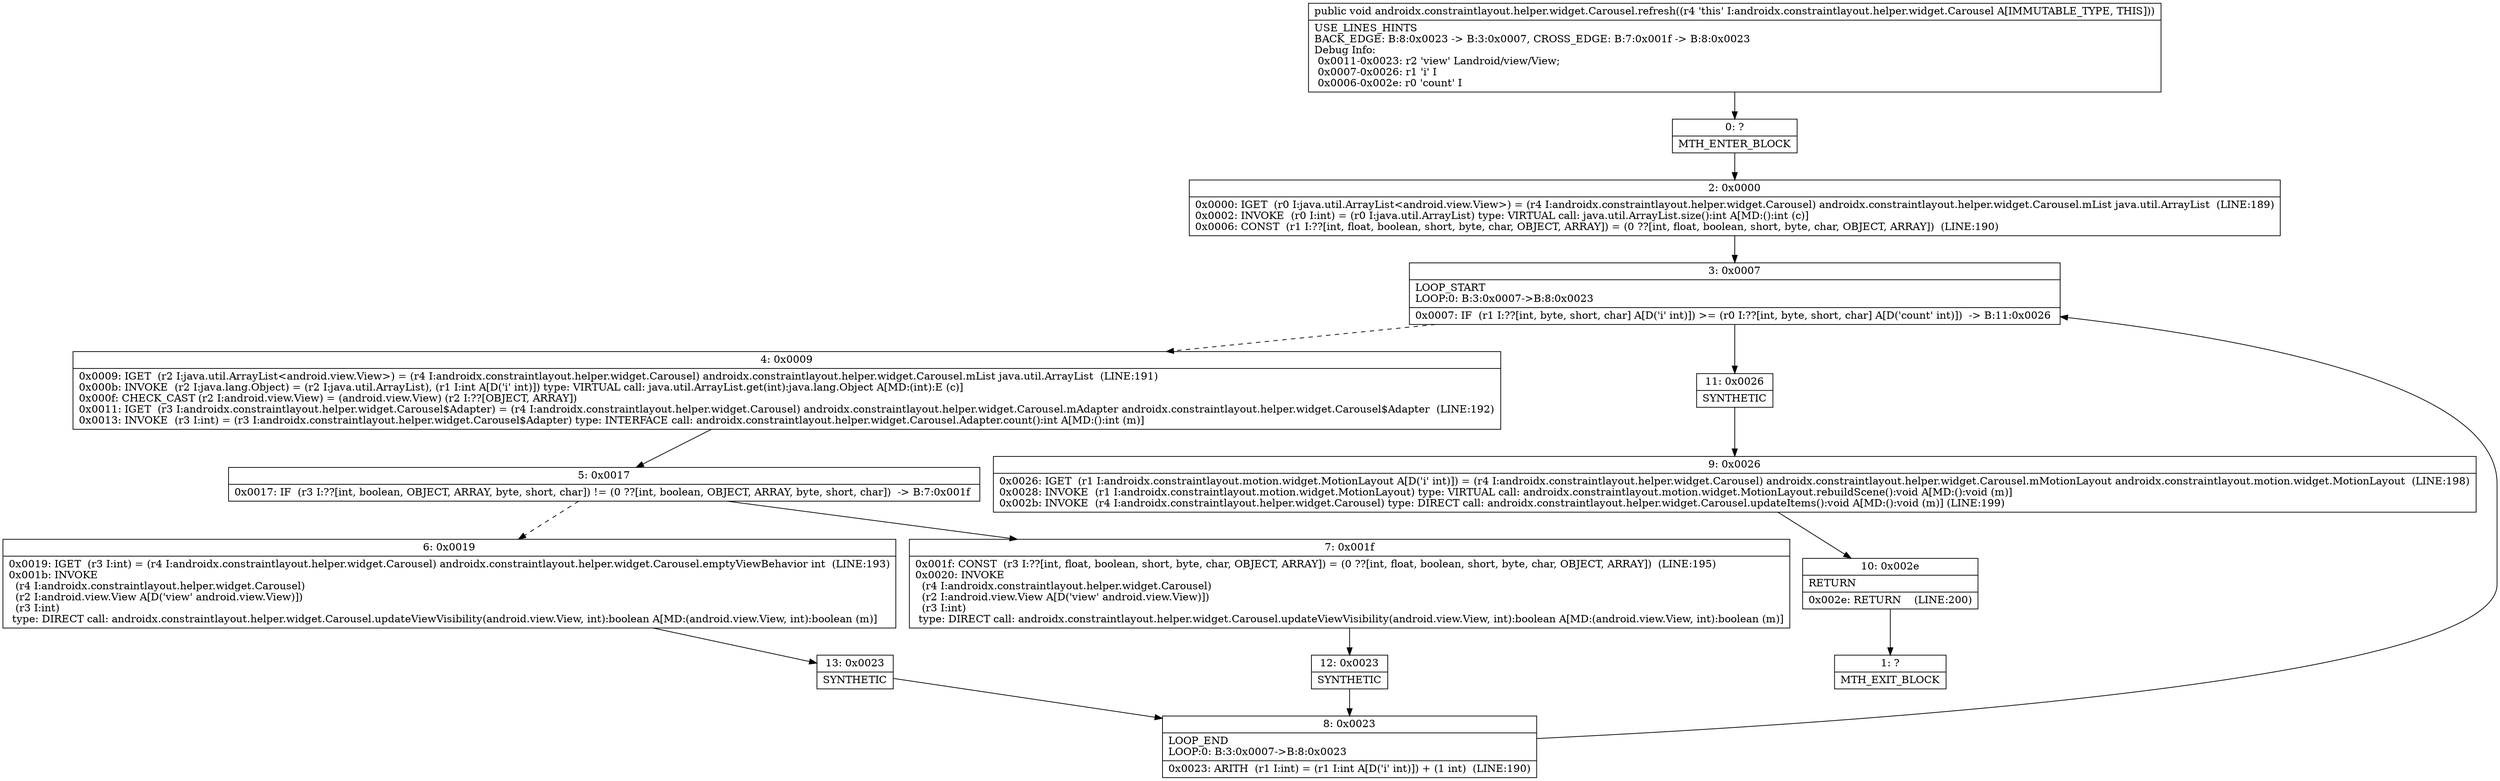 digraph "CFG forandroidx.constraintlayout.helper.widget.Carousel.refresh()V" {
Node_0 [shape=record,label="{0\:\ ?|MTH_ENTER_BLOCK\l}"];
Node_2 [shape=record,label="{2\:\ 0x0000|0x0000: IGET  (r0 I:java.util.ArrayList\<android.view.View\>) = (r4 I:androidx.constraintlayout.helper.widget.Carousel) androidx.constraintlayout.helper.widget.Carousel.mList java.util.ArrayList  (LINE:189)\l0x0002: INVOKE  (r0 I:int) = (r0 I:java.util.ArrayList) type: VIRTUAL call: java.util.ArrayList.size():int A[MD:():int (c)]\l0x0006: CONST  (r1 I:??[int, float, boolean, short, byte, char, OBJECT, ARRAY]) = (0 ??[int, float, boolean, short, byte, char, OBJECT, ARRAY])  (LINE:190)\l}"];
Node_3 [shape=record,label="{3\:\ 0x0007|LOOP_START\lLOOP:0: B:3:0x0007\-\>B:8:0x0023\l|0x0007: IF  (r1 I:??[int, byte, short, char] A[D('i' int)]) \>= (r0 I:??[int, byte, short, char] A[D('count' int)])  \-\> B:11:0x0026 \l}"];
Node_4 [shape=record,label="{4\:\ 0x0009|0x0009: IGET  (r2 I:java.util.ArrayList\<android.view.View\>) = (r4 I:androidx.constraintlayout.helper.widget.Carousel) androidx.constraintlayout.helper.widget.Carousel.mList java.util.ArrayList  (LINE:191)\l0x000b: INVOKE  (r2 I:java.lang.Object) = (r2 I:java.util.ArrayList), (r1 I:int A[D('i' int)]) type: VIRTUAL call: java.util.ArrayList.get(int):java.lang.Object A[MD:(int):E (c)]\l0x000f: CHECK_CAST (r2 I:android.view.View) = (android.view.View) (r2 I:??[OBJECT, ARRAY]) \l0x0011: IGET  (r3 I:androidx.constraintlayout.helper.widget.Carousel$Adapter) = (r4 I:androidx.constraintlayout.helper.widget.Carousel) androidx.constraintlayout.helper.widget.Carousel.mAdapter androidx.constraintlayout.helper.widget.Carousel$Adapter  (LINE:192)\l0x0013: INVOKE  (r3 I:int) = (r3 I:androidx.constraintlayout.helper.widget.Carousel$Adapter) type: INTERFACE call: androidx.constraintlayout.helper.widget.Carousel.Adapter.count():int A[MD:():int (m)]\l}"];
Node_5 [shape=record,label="{5\:\ 0x0017|0x0017: IF  (r3 I:??[int, boolean, OBJECT, ARRAY, byte, short, char]) != (0 ??[int, boolean, OBJECT, ARRAY, byte, short, char])  \-\> B:7:0x001f \l}"];
Node_6 [shape=record,label="{6\:\ 0x0019|0x0019: IGET  (r3 I:int) = (r4 I:androidx.constraintlayout.helper.widget.Carousel) androidx.constraintlayout.helper.widget.Carousel.emptyViewBehavior int  (LINE:193)\l0x001b: INVOKE  \l  (r4 I:androidx.constraintlayout.helper.widget.Carousel)\l  (r2 I:android.view.View A[D('view' android.view.View)])\l  (r3 I:int)\l type: DIRECT call: androidx.constraintlayout.helper.widget.Carousel.updateViewVisibility(android.view.View, int):boolean A[MD:(android.view.View, int):boolean (m)]\l}"];
Node_13 [shape=record,label="{13\:\ 0x0023|SYNTHETIC\l}"];
Node_8 [shape=record,label="{8\:\ 0x0023|LOOP_END\lLOOP:0: B:3:0x0007\-\>B:8:0x0023\l|0x0023: ARITH  (r1 I:int) = (r1 I:int A[D('i' int)]) + (1 int)  (LINE:190)\l}"];
Node_7 [shape=record,label="{7\:\ 0x001f|0x001f: CONST  (r3 I:??[int, float, boolean, short, byte, char, OBJECT, ARRAY]) = (0 ??[int, float, boolean, short, byte, char, OBJECT, ARRAY])  (LINE:195)\l0x0020: INVOKE  \l  (r4 I:androidx.constraintlayout.helper.widget.Carousel)\l  (r2 I:android.view.View A[D('view' android.view.View)])\l  (r3 I:int)\l type: DIRECT call: androidx.constraintlayout.helper.widget.Carousel.updateViewVisibility(android.view.View, int):boolean A[MD:(android.view.View, int):boolean (m)]\l}"];
Node_12 [shape=record,label="{12\:\ 0x0023|SYNTHETIC\l}"];
Node_11 [shape=record,label="{11\:\ 0x0026|SYNTHETIC\l}"];
Node_9 [shape=record,label="{9\:\ 0x0026|0x0026: IGET  (r1 I:androidx.constraintlayout.motion.widget.MotionLayout A[D('i' int)]) = (r4 I:androidx.constraintlayout.helper.widget.Carousel) androidx.constraintlayout.helper.widget.Carousel.mMotionLayout androidx.constraintlayout.motion.widget.MotionLayout  (LINE:198)\l0x0028: INVOKE  (r1 I:androidx.constraintlayout.motion.widget.MotionLayout) type: VIRTUAL call: androidx.constraintlayout.motion.widget.MotionLayout.rebuildScene():void A[MD:():void (m)]\l0x002b: INVOKE  (r4 I:androidx.constraintlayout.helper.widget.Carousel) type: DIRECT call: androidx.constraintlayout.helper.widget.Carousel.updateItems():void A[MD:():void (m)] (LINE:199)\l}"];
Node_10 [shape=record,label="{10\:\ 0x002e|RETURN\l|0x002e: RETURN    (LINE:200)\l}"];
Node_1 [shape=record,label="{1\:\ ?|MTH_EXIT_BLOCK\l}"];
MethodNode[shape=record,label="{public void androidx.constraintlayout.helper.widget.Carousel.refresh((r4 'this' I:androidx.constraintlayout.helper.widget.Carousel A[IMMUTABLE_TYPE, THIS]))  | USE_LINES_HINTS\lBACK_EDGE: B:8:0x0023 \-\> B:3:0x0007, CROSS_EDGE: B:7:0x001f \-\> B:8:0x0023\lDebug Info:\l  0x0011\-0x0023: r2 'view' Landroid\/view\/View;\l  0x0007\-0x0026: r1 'i' I\l  0x0006\-0x002e: r0 'count' I\l}"];
MethodNode -> Node_0;Node_0 -> Node_2;
Node_2 -> Node_3;
Node_3 -> Node_4[style=dashed];
Node_3 -> Node_11;
Node_4 -> Node_5;
Node_5 -> Node_6[style=dashed];
Node_5 -> Node_7;
Node_6 -> Node_13;
Node_13 -> Node_8;
Node_8 -> Node_3;
Node_7 -> Node_12;
Node_12 -> Node_8;
Node_11 -> Node_9;
Node_9 -> Node_10;
Node_10 -> Node_1;
}

